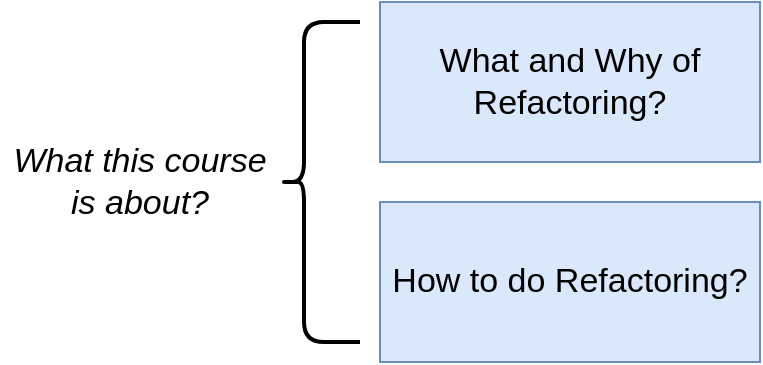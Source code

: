 <mxfile version="12.8.5" type="github" pages="2">
  <diagram id="TnEYCNMU13n9bYBySpxF" name="Refactoring">
    <mxGraphModel dx="677" dy="246" grid="1" gridSize="10" guides="1" tooltips="1" connect="1" arrows="1" fold="1" page="1" pageScale="1" pageWidth="850" pageHeight="1100" math="0" shadow="0">
      <root>
        <mxCell id="0" />
        <mxCell id="1" parent="0" />
        <mxCell id="dQ1thJ8zxfnfyZACUqCi-1" value="What and Why of Refactoring?" style="rounded=0;whiteSpace=wrap;html=1;fontSize=17;fillColor=#dae8fc;strokeColor=#6c8ebf;" parent="1" vertex="1">
          <mxGeometry x="480" y="170" width="190" height="80" as="geometry" />
        </mxCell>
        <mxCell id="dQ1thJ8zxfnfyZACUqCi-2" value="How to do Refactoring?" style="rounded=0;whiteSpace=wrap;html=1;fontSize=17;fillColor=#dae8fc;strokeColor=#6c8ebf;" parent="1" vertex="1">
          <mxGeometry x="480" y="270" width="190" height="80" as="geometry" />
        </mxCell>
        <mxCell id="dQ1thJ8zxfnfyZACUqCi-3" value="" style="shape=curlyBracket;whiteSpace=wrap;html=1;rounded=1;fontSize=17;strokeWidth=2;size=0.3;" parent="1" vertex="1">
          <mxGeometry x="430" y="180" width="40" height="160" as="geometry" />
        </mxCell>
        <mxCell id="dQ1thJ8zxfnfyZACUqCi-4" value="What this course is about?" style="text;html=1;strokeColor=none;fillColor=none;align=center;verticalAlign=middle;whiteSpace=wrap;rounded=0;fontSize=17;fontStyle=2" parent="1" vertex="1">
          <mxGeometry x="290" y="250" width="140" height="20" as="geometry" />
        </mxCell>
      </root>
    </mxGraphModel>
  </diagram>
  <diagram id="ttFxO_5LLgR6PSiom_rZ" name="SDLC">
    <mxGraphModel dx="769" dy="356" grid="1" gridSize="10" guides="1" tooltips="1" connect="1" arrows="1" fold="1" page="1" pageScale="1" pageWidth="850" pageHeight="1100" math="0" shadow="0">
      <root>
        <mxCell id="wpiVt2-S0cAlykSpFpWs-0" />
        <mxCell id="wpiVt2-S0cAlykSpFpWs-1" parent="wpiVt2-S0cAlykSpFpWs-0" />
        <mxCell id="wpiVt2-S0cAlykSpFpWs-2" value="Gathering Requirements" style="rounded=0;whiteSpace=wrap;html=1;strokeWidth=2;fontSize=16;fillColor=#f8cecc;strokeColor=#b85450;" vertex="1" parent="wpiVt2-S0cAlykSpFpWs-1">
          <mxGeometry x="265" y="120" width="265" height="40" as="geometry" />
        </mxCell>
        <mxCell id="wpiVt2-S0cAlykSpFpWs-3" value="Analysis of software" style="rounded=0;whiteSpace=wrap;html=1;strokeWidth=2;fontSize=16;" vertex="1" parent="wpiVt2-S0cAlykSpFpWs-1">
          <mxGeometry x="265" y="170" width="265" height="40" as="geometry" />
        </mxCell>
        <mxCell id="wpiVt2-S0cAlykSpFpWs-4" value="Designing software" style="rounded=0;whiteSpace=wrap;html=1;strokeWidth=2;fontSize=16;" vertex="1" parent="wpiVt2-S0cAlykSpFpWs-1">
          <mxGeometry x="265" y="220" width="265" height="40" as="geometry" />
        </mxCell>
        <mxCell id="wpiVt2-S0cAlykSpFpWs-5" value="Testing and Integration" style="rounded=0;whiteSpace=wrap;html=1;strokeWidth=2;fontSize=16;" vertex="1" parent="wpiVt2-S0cAlykSpFpWs-1">
          <mxGeometry x="265" y="320" width="265" height="40" as="geometry" />
        </mxCell>
        <mxCell id="wpiVt2-S0cAlykSpFpWs-6" style="edgeStyle=orthogonalEdgeStyle;rounded=0;orthogonalLoop=1;jettySize=auto;html=1;exitX=1;exitY=0.5;exitDx=0;exitDy=0;entryX=1;entryY=0.5;entryDx=0;entryDy=0;strokeWidth=2;fontSize=16;" edge="1" parent="wpiVt2-S0cAlykSpFpWs-1" source="wpiVt2-S0cAlykSpFpWs-7" target="wpiVt2-S0cAlykSpFpWs-2">
          <mxGeometry relative="1" as="geometry" />
        </mxCell>
        <mxCell id="wpiVt2-S0cAlykSpFpWs-7" value="Maintenance" style="rounded=0;whiteSpace=wrap;html=1;strokeWidth=2;fontSize=16;fillColor=#f8cecc;strokeColor=#b85450;" vertex="1" parent="wpiVt2-S0cAlykSpFpWs-1">
          <mxGeometry x="265" y="370" width="265" height="40" as="geometry" />
        </mxCell>
        <mxCell id="wpiVt2-S0cAlykSpFpWs-8" value="Refactoring helps &lt;br style=&quot;font-size: 16px;&quot;&gt;solve most of&lt;br style=&quot;font-size: 16px;&quot;&gt;these issues" style="whiteSpace=wrap;html=1;aspect=fixed;fillColor=#dae8fc;strokeColor=#6c8ebf;strokeWidth=2;fontSize=16;" vertex="1" parent="wpiVt2-S0cAlykSpFpWs-1">
          <mxGeometry x="600" y="120" width="130" height="130" as="geometry" />
        </mxCell>
        <mxCell id="wpiVt2-S0cAlykSpFpWs-9" value="Development of Software" style="rounded=0;whiteSpace=wrap;html=1;strokeWidth=2;fontSize=16;" vertex="1" parent="wpiVt2-S0cAlykSpFpWs-1">
          <mxGeometry x="265" y="270" width="265" height="40" as="geometry" />
        </mxCell>
        <mxCell id="wpiVt2-S0cAlykSpFpWs-10" value="" style="endArrow=classic;html=1;strokeWidth=2;fontSize=16;" edge="1" parent="wpiVt2-S0cAlykSpFpWs-1">
          <mxGeometry width="50" height="50" relative="1" as="geometry">
            <mxPoint x="240.0" y="120" as="sourcePoint" />
            <mxPoint x="240.0" y="410" as="targetPoint" />
          </mxGeometry>
        </mxCell>
        <mxCell id="wpiVt2-S0cAlykSpFpWs-11" value="Software Development Cycle" style="text;html=1;strokeColor=none;fillColor=none;align=center;verticalAlign=middle;whiteSpace=wrap;rounded=0;fontStyle=1;strokeWidth=2;fontSize=19;" vertex="1" parent="wpiVt2-S0cAlykSpFpWs-1">
          <mxGeometry x="60" y="130" width="150" height="60" as="geometry" />
        </mxCell>
      </root>
    </mxGraphModel>
  </diagram>
</mxfile>
